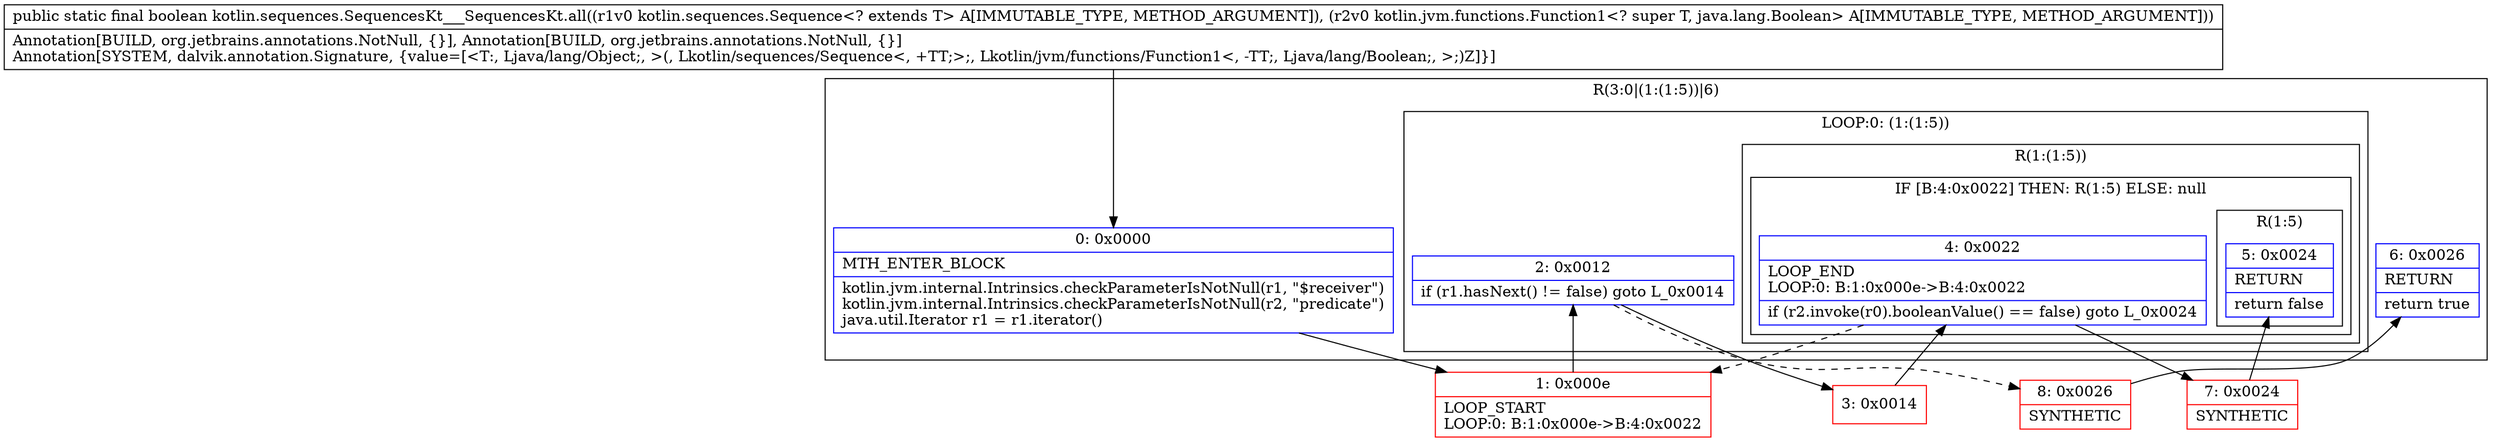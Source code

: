 digraph "CFG forkotlin.sequences.SequencesKt___SequencesKt.all(Lkotlin\/sequences\/Sequence;Lkotlin\/jvm\/functions\/Function1;)Z" {
subgraph cluster_Region_36721309 {
label = "R(3:0|(1:(1:5))|6)";
node [shape=record,color=blue];
Node_0 [shape=record,label="{0\:\ 0x0000|MTH_ENTER_BLOCK\l|kotlin.jvm.internal.Intrinsics.checkParameterIsNotNull(r1, \"$receiver\")\lkotlin.jvm.internal.Intrinsics.checkParameterIsNotNull(r2, \"predicate\")\ljava.util.Iterator r1 = r1.iterator()\l}"];
subgraph cluster_LoopRegion_1883789175 {
label = "LOOP:0: (1:(1:5))";
node [shape=record,color=blue];
Node_2 [shape=record,label="{2\:\ 0x0012|if (r1.hasNext() != false) goto L_0x0014\l}"];
subgraph cluster_Region_1917310323 {
label = "R(1:(1:5))";
node [shape=record,color=blue];
subgraph cluster_IfRegion_78572714 {
label = "IF [B:4:0x0022] THEN: R(1:5) ELSE: null";
node [shape=record,color=blue];
Node_4 [shape=record,label="{4\:\ 0x0022|LOOP_END\lLOOP:0: B:1:0x000e\-\>B:4:0x0022\l|if (r2.invoke(r0).booleanValue() == false) goto L_0x0024\l}"];
subgraph cluster_Region_67822104 {
label = "R(1:5)";
node [shape=record,color=blue];
Node_5 [shape=record,label="{5\:\ 0x0024|RETURN\l|return false\l}"];
}
}
}
}
Node_6 [shape=record,label="{6\:\ 0x0026|RETURN\l|return true\l}"];
}
Node_1 [shape=record,color=red,label="{1\:\ 0x000e|LOOP_START\lLOOP:0: B:1:0x000e\-\>B:4:0x0022\l}"];
Node_3 [shape=record,color=red,label="{3\:\ 0x0014}"];
Node_7 [shape=record,color=red,label="{7\:\ 0x0024|SYNTHETIC\l}"];
Node_8 [shape=record,color=red,label="{8\:\ 0x0026|SYNTHETIC\l}"];
MethodNode[shape=record,label="{public static final boolean kotlin.sequences.SequencesKt___SequencesKt.all((r1v0 kotlin.sequences.Sequence\<? extends T\> A[IMMUTABLE_TYPE, METHOD_ARGUMENT]), (r2v0 kotlin.jvm.functions.Function1\<? super T, java.lang.Boolean\> A[IMMUTABLE_TYPE, METHOD_ARGUMENT]))  | Annotation[BUILD, org.jetbrains.annotations.NotNull, \{\}], Annotation[BUILD, org.jetbrains.annotations.NotNull, \{\}]\lAnnotation[SYSTEM, dalvik.annotation.Signature, \{value=[\<T:, Ljava\/lang\/Object;, \>(, Lkotlin\/sequences\/Sequence\<, +TT;\>;, Lkotlin\/jvm\/functions\/Function1\<, \-TT;, Ljava\/lang\/Boolean;, \>;)Z]\}]\l}"];
MethodNode -> Node_0;
Node_0 -> Node_1;
Node_2 -> Node_3;
Node_2 -> Node_8[style=dashed];
Node_4 -> Node_1[style=dashed];
Node_4 -> Node_7;
Node_1 -> Node_2;
Node_3 -> Node_4;
Node_7 -> Node_5;
Node_8 -> Node_6;
}


